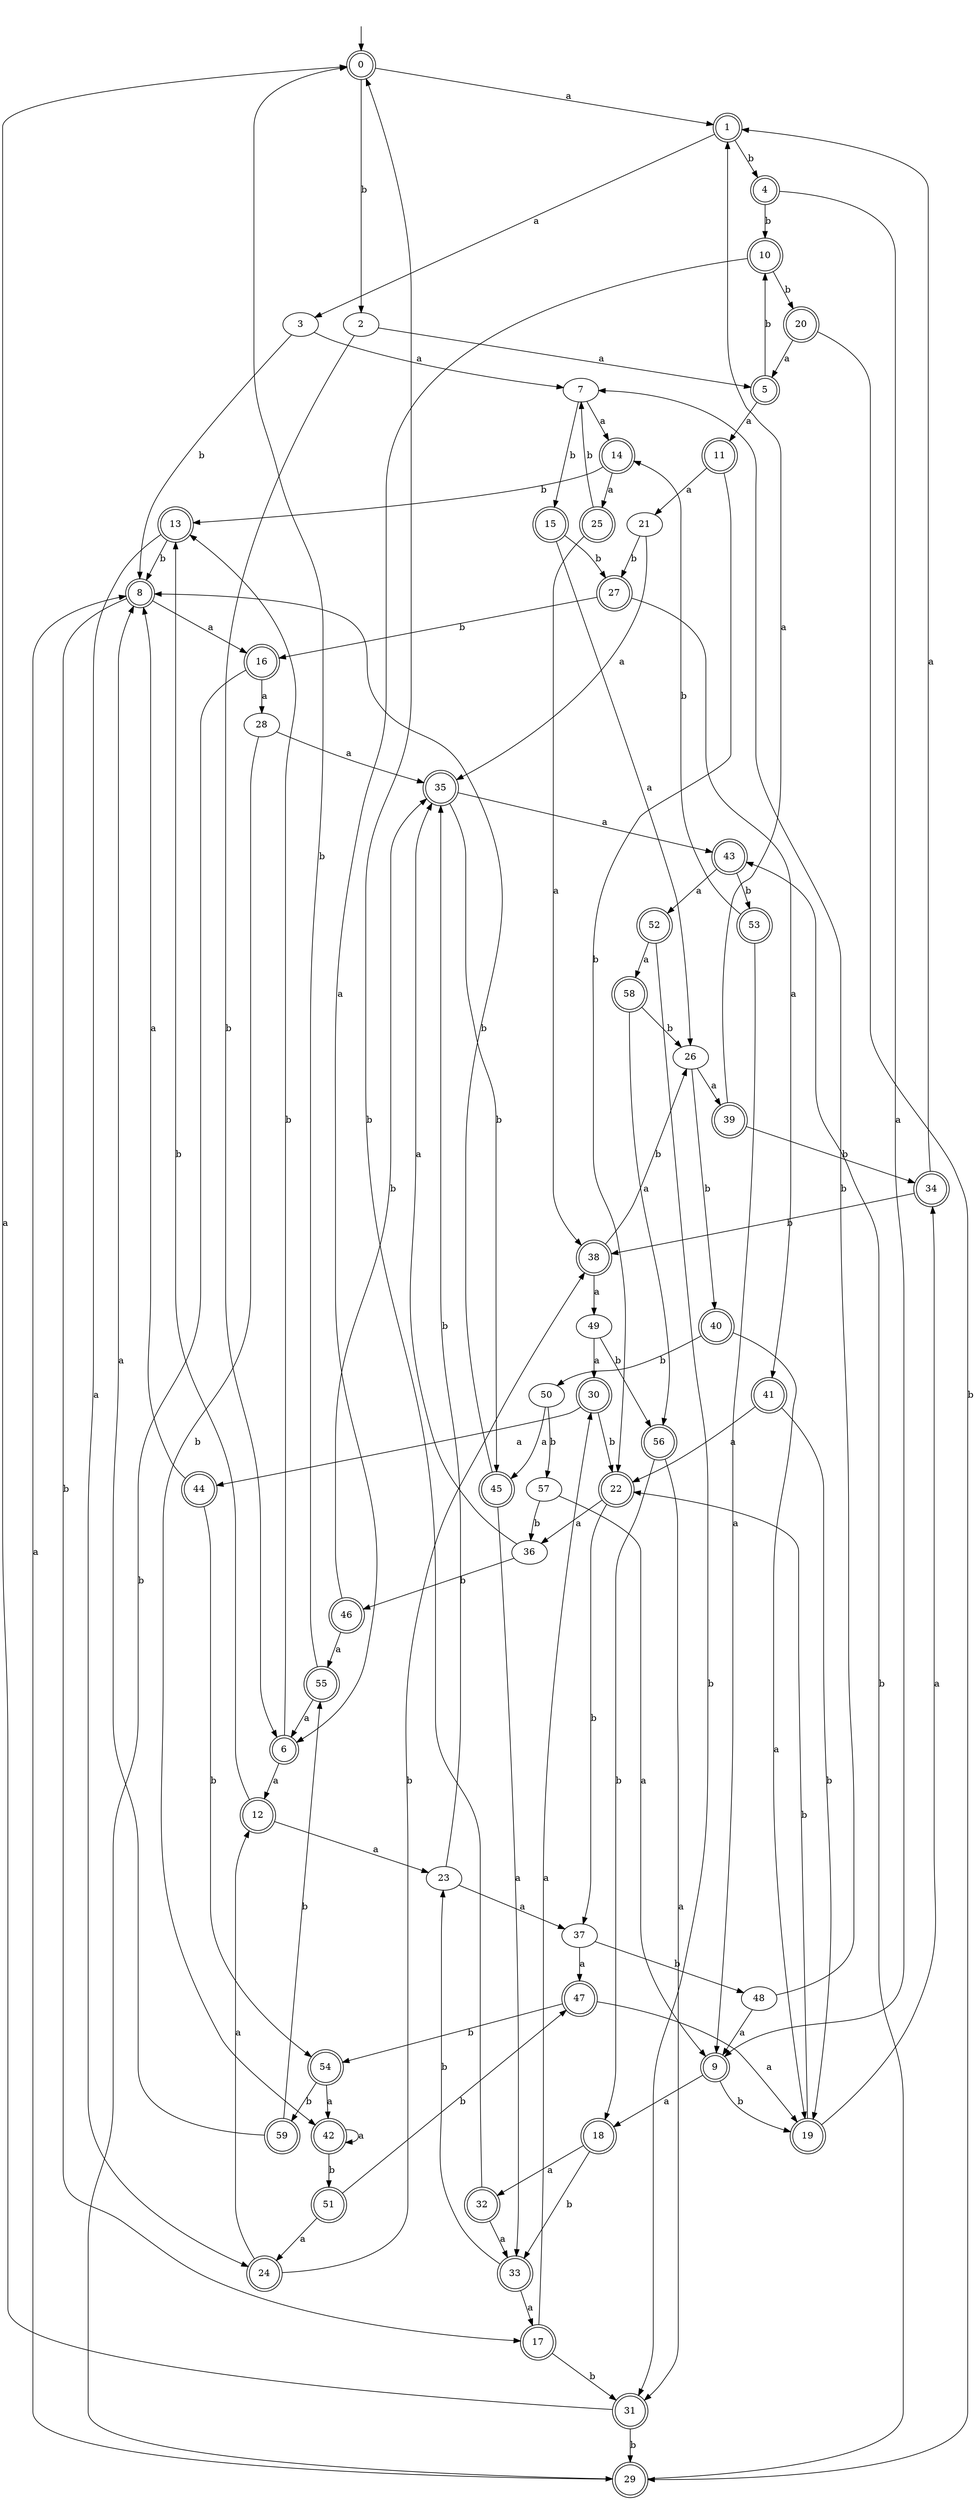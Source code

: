 digraph RandomDFA {
  __start0 [label="", shape=none];
  __start0 -> 0 [label=""];
  0 [shape=circle] [shape=doublecircle]
  0 -> 1 [label="a"]
  0 -> 2 [label="b"]
  1 [shape=doublecircle]
  1 -> 3 [label="a"]
  1 -> 4 [label="b"]
  2
  2 -> 5 [label="a"]
  2 -> 6 [label="b"]
  3
  3 -> 7 [label="a"]
  3 -> 8 [label="b"]
  4 [shape=doublecircle]
  4 -> 9 [label="a"]
  4 -> 10 [label="b"]
  5 [shape=doublecircle]
  5 -> 11 [label="a"]
  5 -> 10 [label="b"]
  6 [shape=doublecircle]
  6 -> 12 [label="a"]
  6 -> 13 [label="b"]
  7
  7 -> 14 [label="a"]
  7 -> 15 [label="b"]
  8 [shape=doublecircle]
  8 -> 16 [label="a"]
  8 -> 17 [label="b"]
  9 [shape=doublecircle]
  9 -> 18 [label="a"]
  9 -> 19 [label="b"]
  10 [shape=doublecircle]
  10 -> 6 [label="a"]
  10 -> 20 [label="b"]
  11 [shape=doublecircle]
  11 -> 21 [label="a"]
  11 -> 22 [label="b"]
  12 [shape=doublecircle]
  12 -> 23 [label="a"]
  12 -> 13 [label="b"]
  13 [shape=doublecircle]
  13 -> 24 [label="a"]
  13 -> 8 [label="b"]
  14 [shape=doublecircle]
  14 -> 25 [label="a"]
  14 -> 13 [label="b"]
  15 [shape=doublecircle]
  15 -> 26 [label="a"]
  15 -> 27 [label="b"]
  16 [shape=doublecircle]
  16 -> 28 [label="a"]
  16 -> 29 [label="b"]
  17 [shape=doublecircle]
  17 -> 30 [label="a"]
  17 -> 31 [label="b"]
  18 [shape=doublecircle]
  18 -> 32 [label="a"]
  18 -> 33 [label="b"]
  19 [shape=doublecircle]
  19 -> 34 [label="a"]
  19 -> 22 [label="b"]
  20 [shape=doublecircle]
  20 -> 5 [label="a"]
  20 -> 29 [label="b"]
  21
  21 -> 35 [label="a"]
  21 -> 27 [label="b"]
  22 [shape=doublecircle]
  22 -> 36 [label="a"]
  22 -> 37 [label="b"]
  23
  23 -> 37 [label="a"]
  23 -> 35 [label="b"]
  24 [shape=doublecircle]
  24 -> 12 [label="a"]
  24 -> 38 [label="b"]
  25 [shape=doublecircle]
  25 -> 38 [label="a"]
  25 -> 7 [label="b"]
  26
  26 -> 39 [label="a"]
  26 -> 40 [label="b"]
  27 [shape=doublecircle]
  27 -> 41 [label="a"]
  27 -> 16 [label="b"]
  28
  28 -> 35 [label="a"]
  28 -> 42 [label="b"]
  29 [shape=doublecircle]
  29 -> 8 [label="a"]
  29 -> 43 [label="b"]
  30 [shape=doublecircle]
  30 -> 44 [label="a"]
  30 -> 22 [label="b"]
  31 [shape=doublecircle]
  31 -> 0 [label="a"]
  31 -> 29 [label="b"]
  32 [shape=doublecircle]
  32 -> 33 [label="a"]
  32 -> 0 [label="b"]
  33 [shape=doublecircle]
  33 -> 17 [label="a"]
  33 -> 23 [label="b"]
  34 [shape=doublecircle]
  34 -> 1 [label="a"]
  34 -> 38 [label="b"]
  35 [shape=doublecircle]
  35 -> 43 [label="a"]
  35 -> 45 [label="b"]
  36
  36 -> 35 [label="a"]
  36 -> 46 [label="b"]
  37
  37 -> 47 [label="a"]
  37 -> 48 [label="b"]
  38 [shape=doublecircle]
  38 -> 49 [label="a"]
  38 -> 26 [label="b"]
  39 [shape=doublecircle]
  39 -> 1 [label="a"]
  39 -> 34 [label="b"]
  40 [shape=doublecircle]
  40 -> 19 [label="a"]
  40 -> 50 [label="b"]
  41 [shape=doublecircle]
  41 -> 22 [label="a"]
  41 -> 19 [label="b"]
  42 [shape=doublecircle]
  42 -> 42 [label="a"]
  42 -> 51 [label="b"]
  43 [shape=doublecircle]
  43 -> 52 [label="a"]
  43 -> 53 [label="b"]
  44 [shape=doublecircle]
  44 -> 8 [label="a"]
  44 -> 54 [label="b"]
  45 [shape=doublecircle]
  45 -> 33 [label="a"]
  45 -> 8 [label="b"]
  46 [shape=doublecircle]
  46 -> 55 [label="a"]
  46 -> 35 [label="b"]
  47 [shape=doublecircle]
  47 -> 19 [label="a"]
  47 -> 54 [label="b"]
  48
  48 -> 9 [label="a"]
  48 -> 7 [label="b"]
  49
  49 -> 30 [label="a"]
  49 -> 56 [label="b"]
  50
  50 -> 45 [label="a"]
  50 -> 57 [label="b"]
  51 [shape=doublecircle]
  51 -> 24 [label="a"]
  51 -> 47 [label="b"]
  52 [shape=doublecircle]
  52 -> 58 [label="a"]
  52 -> 31 [label="b"]
  53 [shape=doublecircle]
  53 -> 9 [label="a"]
  53 -> 14 [label="b"]
  54 [shape=doublecircle]
  54 -> 42 [label="a"]
  54 -> 59 [label="b"]
  55 [shape=doublecircle]
  55 -> 6 [label="a"]
  55 -> 0 [label="b"]
  56 [shape=doublecircle]
  56 -> 31 [label="a"]
  56 -> 18 [label="b"]
  57
  57 -> 9 [label="a"]
  57 -> 36 [label="b"]
  58 [shape=doublecircle]
  58 -> 56 [label="a"]
  58 -> 26 [label="b"]
  59 [shape=doublecircle]
  59 -> 8 [label="a"]
  59 -> 55 [label="b"]
}
